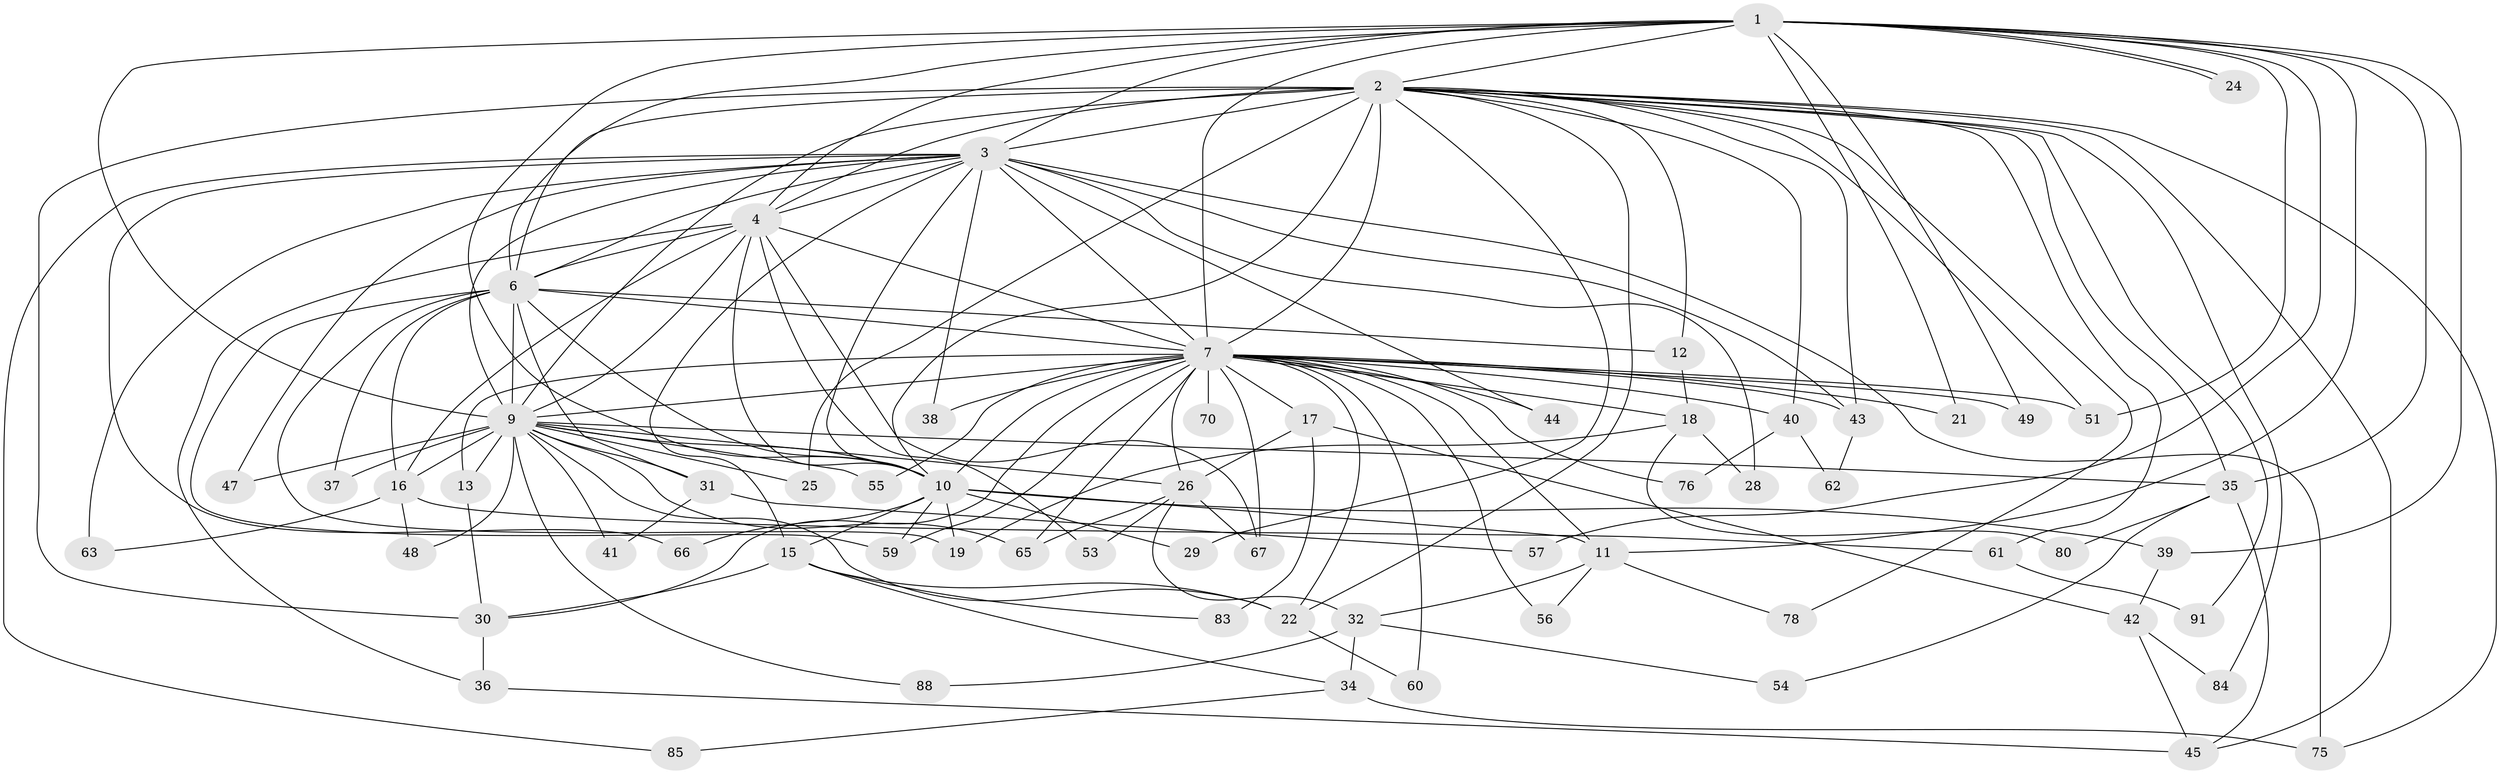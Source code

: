 // Generated by graph-tools (version 1.1) at 2025/51/02/27/25 19:51:43]
// undirected, 65 vertices, 157 edges
graph export_dot {
graph [start="1"]
  node [color=gray90,style=filled];
  1 [super="+90"];
  2 [super="+5"];
  3 [super="+50"];
  4 [super="+52"];
  6 [super="+33"];
  7 [super="+8"];
  9 [super="+73"];
  10 [super="+71"];
  11 [super="+14"];
  12;
  13;
  15 [super="+69"];
  16 [super="+20"];
  17 [super="+87"];
  18;
  19;
  21;
  22 [super="+23"];
  24;
  25;
  26 [super="+27"];
  28;
  29;
  30 [super="+68"];
  31;
  32 [super="+77"];
  34;
  35 [super="+86"];
  36 [super="+81"];
  37;
  38;
  39;
  40 [super="+46"];
  41;
  42 [super="+58"];
  43 [super="+74"];
  44;
  45;
  47;
  48;
  49;
  51 [super="+64"];
  53;
  54;
  55;
  56;
  57;
  59 [super="+82"];
  60;
  61;
  62;
  63;
  65 [super="+72"];
  66;
  67 [super="+89"];
  70;
  75 [super="+79"];
  76;
  78;
  80;
  83;
  84;
  85;
  88;
  91;
  1 -- 2 [weight=2];
  1 -- 3;
  1 -- 4;
  1 -- 6;
  1 -- 7 [weight=2];
  1 -- 9;
  1 -- 10;
  1 -- 11;
  1 -- 21;
  1 -- 24;
  1 -- 24;
  1 -- 35;
  1 -- 39;
  1 -- 49;
  1 -- 51;
  1 -- 57;
  2 -- 3 [weight=2];
  2 -- 4 [weight=2];
  2 -- 6 [weight=2];
  2 -- 7 [weight=4];
  2 -- 9 [weight=2];
  2 -- 10 [weight=3];
  2 -- 12;
  2 -- 30;
  2 -- 40;
  2 -- 43 [weight=2];
  2 -- 45;
  2 -- 61;
  2 -- 78;
  2 -- 84;
  2 -- 25;
  2 -- 91;
  2 -- 29;
  2 -- 51;
  2 -- 75;
  2 -- 22;
  2 -- 35;
  3 -- 4;
  3 -- 6;
  3 -- 7 [weight=2];
  3 -- 9;
  3 -- 10;
  3 -- 15;
  3 -- 28;
  3 -- 38;
  3 -- 44;
  3 -- 47;
  3 -- 63;
  3 -- 75;
  3 -- 85;
  3 -- 43;
  3 -- 66;
  4 -- 6 [weight=2];
  4 -- 7 [weight=2];
  4 -- 9;
  4 -- 10;
  4 -- 16;
  4 -- 36;
  4 -- 53;
  4 -- 67;
  6 -- 7 [weight=2];
  6 -- 9;
  6 -- 10;
  6 -- 12;
  6 -- 16;
  6 -- 31;
  6 -- 37;
  6 -- 59;
  6 -- 19;
  7 -- 9 [weight=2];
  7 -- 10 [weight=2];
  7 -- 22;
  7 -- 38;
  7 -- 40 [weight=2];
  7 -- 49;
  7 -- 55;
  7 -- 56;
  7 -- 59;
  7 -- 60;
  7 -- 67;
  7 -- 65;
  7 -- 70;
  7 -- 76;
  7 -- 13;
  7 -- 17;
  7 -- 18;
  7 -- 21;
  7 -- 26;
  7 -- 30;
  7 -- 44;
  7 -- 51;
  7 -- 43;
  7 -- 11;
  9 -- 10;
  9 -- 13;
  9 -- 25;
  9 -- 31;
  9 -- 35;
  9 -- 37;
  9 -- 41;
  9 -- 47;
  9 -- 48;
  9 -- 55;
  9 -- 88;
  9 -- 16;
  9 -- 22;
  9 -- 26;
  9 -- 65;
  10 -- 11;
  10 -- 15;
  10 -- 19;
  10 -- 29;
  10 -- 39;
  10 -- 66;
  10 -- 59;
  11 -- 32;
  11 -- 56;
  11 -- 78;
  12 -- 18;
  13 -- 30;
  15 -- 22;
  15 -- 34;
  15 -- 83;
  15 -- 30;
  16 -- 48;
  16 -- 61;
  16 -- 63;
  17 -- 26;
  17 -- 42;
  17 -- 83 [weight=2];
  18 -- 19;
  18 -- 28;
  18 -- 80;
  22 -- 60;
  26 -- 67;
  26 -- 32;
  26 -- 65;
  26 -- 53;
  30 -- 36;
  31 -- 41;
  31 -- 57;
  32 -- 34 [weight=2];
  32 -- 54;
  32 -- 88;
  34 -- 75;
  34 -- 85;
  35 -- 45;
  35 -- 54;
  35 -- 80;
  36 -- 45;
  39 -- 42;
  40 -- 76;
  40 -- 62;
  42 -- 84;
  42 -- 45;
  43 -- 62;
  61 -- 91;
}
